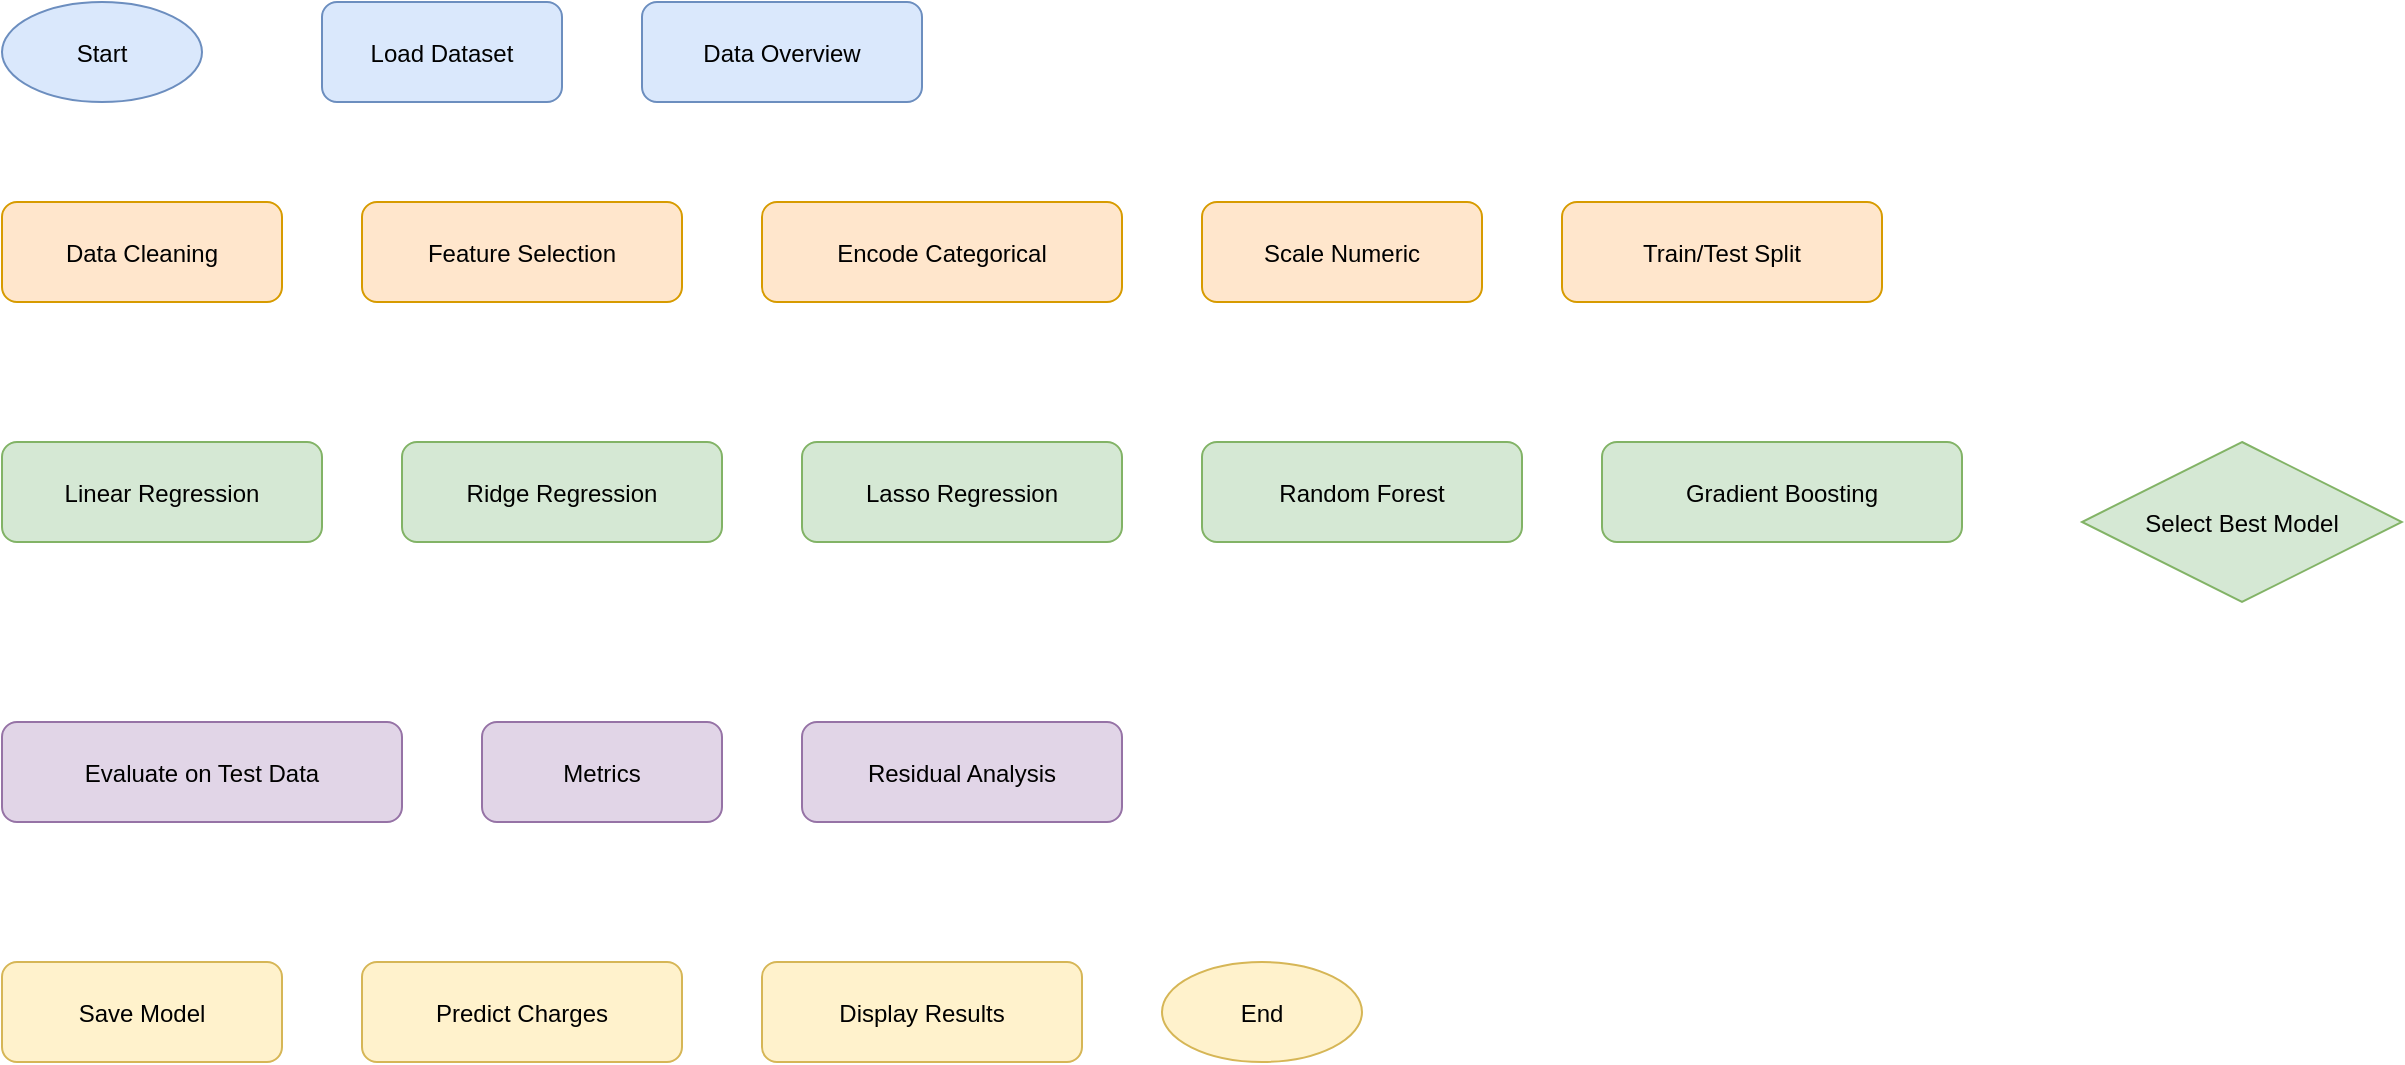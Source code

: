 
<mxfile>
  <diagram id="MedicalInsuranceCostPrediction" name="Medical Insurance Cost Prediction">
    <mxGraphModel dx="1050" dy="600" grid="1" gridSize="10" guides="1" tooltips="1" connect="1" arrows="1" fold="1" page="1" pageScale="1" pageWidth="827" pageHeight="1169" math="0" shadow="0">
      <root>
        <mxCell id="0"/>
        <mxCell id="1" parent="0"/>

        <!-- Input Phase -->
        <mxCell id="2" value="Start" style="ellipse;fillColor=#dae8fc;strokeColor=#6c8ebf;" vertex="1" parent="1">
          <mxGeometry x="40" y="40" width="100" height="50" as="geometry"/>
        </mxCell>
        <mxCell id="3" value="Load Dataset" style="rounded=1;fillColor=#dae8fc;strokeColor=#6c8ebf;" vertex="1" parent="1">
          <mxGeometry x="200" y="40" width="120" height="50" as="geometry"/>
        </mxCell>
        <mxCell id="4" value="Data Overview" style="rounded=1;fillColor=#dae8fc;strokeColor=#6c8ebf;" vertex="1" parent="1">
          <mxGeometry x="360" y="40" width="140" height="50" as="geometry"/>
        </mxCell>

        <!-- Preprocessing Phase -->
        <mxCell id="5" value="Data Cleaning" style="rounded=1;fillColor=#ffe6cc;strokeColor=#d79b00;" vertex="1" parent="1">
          <mxGeometry x="40" y="140" width="140" height="50" as="geometry"/>
        </mxCell>
        <mxCell id="6" value="Feature Selection" style="rounded=1;fillColor=#ffe6cc;strokeColor=#d79b00;" vertex="1" parent="1">
          <mxGeometry x="220" y="140" width="160" height="50" as="geometry"/>
        </mxCell>
        <mxCell id="7" value="Encode Categorical" style="rounded=1;fillColor=#ffe6cc;strokeColor=#d79b00;" vertex="1" parent="1">
          <mxGeometry x="420" y="140" width="180" height="50" as="geometry"/>
        </mxCell>
        <mxCell id="8" value="Scale Numeric" style="rounded=1;fillColor=#ffe6cc;strokeColor=#d79b00;" vertex="1" parent="1">
          <mxGeometry x="640" y="140" width="140" height="50" as="geometry"/>
        </mxCell>
        <mxCell id="9" value="Train/Test Split" style="rounded=1;fillColor=#ffe6cc;strokeColor=#d79b00;" vertex="1" parent="1">
          <mxGeometry x="820" y="140" width="160" height="50" as="geometry"/>
        </mxCell>

        <!-- Model Training Phase -->
        <mxCell id="10" value="Linear Regression" style="rounded=1;fillColor=#d5e8d4;strokeColor=#82b366;" vertex="1" parent="1">
          <mxGeometry x="40" y="260" width="160" height="50" as="geometry"/>
        </mxCell>
        <mxCell id="11" value="Ridge Regression" style="rounded=1;fillColor=#d5e8d4;strokeColor=#82b366;" vertex="1" parent="1">
          <mxGeometry x="240" y="260" width="160" height="50" as="geometry"/>
        </mxCell>
        <mxCell id="12" value="Lasso Regression" style="rounded=1;fillColor=#d5e8d4;strokeColor=#82b366;" vertex="1" parent="1">
          <mxGeometry x="440" y="260" width="160" height="50" as="geometry"/>
        </mxCell>
        <mxCell id="13" value="Random Forest" style="rounded=1;fillColor=#d5e8d4;strokeColor=#82b366;" vertex="1" parent="1">
          <mxGeometry x="640" y="260" width="160" height="50" as="geometry"/>
        </mxCell>
        <mxCell id="14" value="Gradient Boosting" style="rounded=1;fillColor=#d5e8d4;strokeColor=#82b366;" vertex="1" parent="1">
          <mxGeometry x="840" y="260" width="180" height="50" as="geometry"/>
        </mxCell>
        <mxCell id="15" value="Select Best Model" style="rhombus;fillColor=#d5e8d4;strokeColor=#82b366;" vertex="1" parent="1">
          <mxGeometry x="1080" y="260" width="160" height="80" as="geometry"/>
        </mxCell>

        <!-- Evaluation Phase -->
        <mxCell id="16" value="Evaluate on Test Data" style="rounded=1;fillColor=#e1d5e7;strokeColor=#9673a6;" vertex="1" parent="1">
          <mxGeometry x="40" y="400" width="200" height="50" as="geometry"/>
        </mxCell>
        <mxCell id="17" value="Metrics" style="rounded=1;fillColor=#e1d5e7;strokeColor=#9673a6;" vertex="1" parent="1">
          <mxGeometry x="280" y="400" width="120" height="50" as="geometry"/>
        </mxCell>
        <mxCell id="18" value="Residual Analysis" style="rounded=1;fillColor=#e1d5e7;strokeColor=#9673a6;" vertex="1" parent="1">
          <mxGeometry x="440" y="400" width="160" height="50" as="geometry"/>
        </mxCell>

        <!-- Output Phase -->
        <mxCell id="19" value="Save Model" style="rounded=1;fillColor=#fff2cc;strokeColor=#d6b656;" vertex="1" parent="1">
          <mxGeometry x="40" y="520" width="140" height="50" as="geometry"/>
        </mxCell>
        <mxCell id="20" value="Predict Charges" style="rounded=1;fillColor=#fff2cc;strokeColor=#d6b656;" vertex="1" parent="1">
          <mxGeometry x="220" y="520" width="160" height="50" as="geometry"/>
        </mxCell>
        <mxCell id="21" value="Display Results" style="rounded=1;fillColor=#fff2cc;strokeColor=#d6b656;" vertex="1" parent="1">
          <mxGeometry x="420" y="520" width="160" height="50" as="geometry"/>
        </mxCell>
        <mxCell id="22" value="End" style="ellipse;fillColor=#fff2cc;strokeColor=#d6b656;" vertex="1" parent="1">
          <mxGeometry x="620" y="520" width="100" height="50" as="geometry"/>
        </mxCell>
      </root>
    </mxGraphModel>
  </diagram>
</mxfile>
